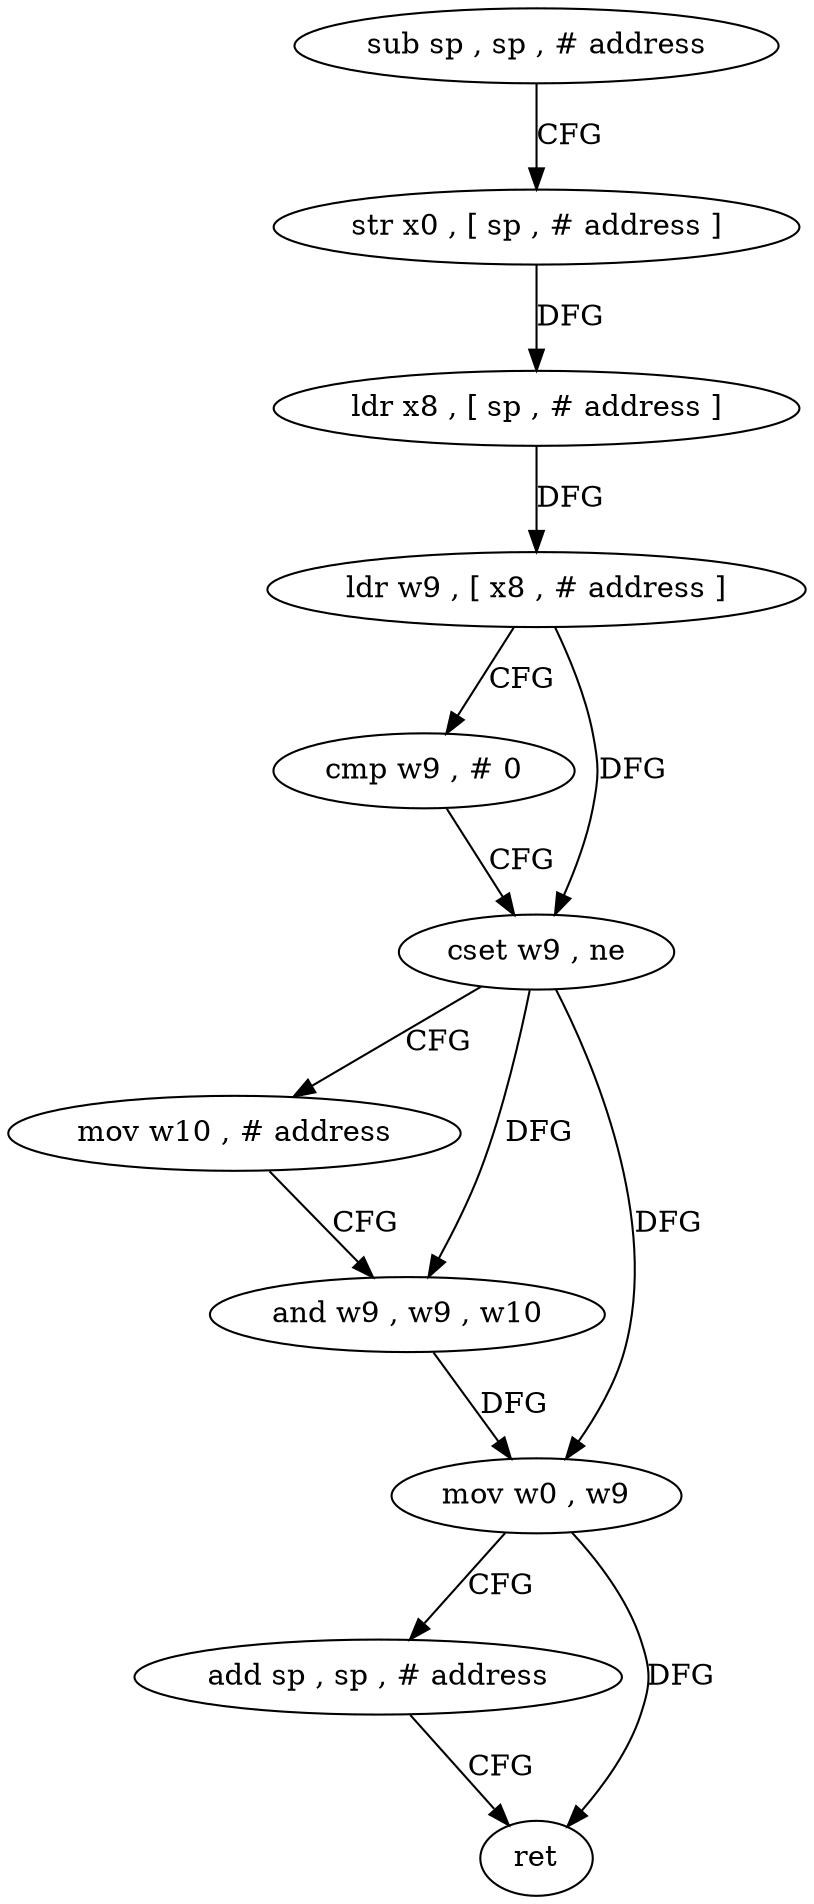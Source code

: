 digraph "func" {
"107348" [label = "sub sp , sp , # address" ]
"107352" [label = "str x0 , [ sp , # address ]" ]
"107356" [label = "ldr x8 , [ sp , # address ]" ]
"107360" [label = "ldr w9 , [ x8 , # address ]" ]
"107364" [label = "cmp w9 , # 0" ]
"107368" [label = "cset w9 , ne" ]
"107372" [label = "mov w10 , # address" ]
"107376" [label = "and w9 , w9 , w10" ]
"107380" [label = "mov w0 , w9" ]
"107384" [label = "add sp , sp , # address" ]
"107388" [label = "ret" ]
"107348" -> "107352" [ label = "CFG" ]
"107352" -> "107356" [ label = "DFG" ]
"107356" -> "107360" [ label = "DFG" ]
"107360" -> "107364" [ label = "CFG" ]
"107360" -> "107368" [ label = "DFG" ]
"107364" -> "107368" [ label = "CFG" ]
"107368" -> "107372" [ label = "CFG" ]
"107368" -> "107376" [ label = "DFG" ]
"107368" -> "107380" [ label = "DFG" ]
"107372" -> "107376" [ label = "CFG" ]
"107376" -> "107380" [ label = "DFG" ]
"107380" -> "107384" [ label = "CFG" ]
"107380" -> "107388" [ label = "DFG" ]
"107384" -> "107388" [ label = "CFG" ]
}
